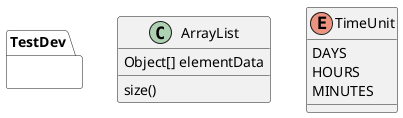 @startuml

class ArrayList {
Object[] elementData
size()
}

package "TestDev" #FFF{

}

enum TimeUnit {
DAYS
HOURS
MINUTES
}

@enduml